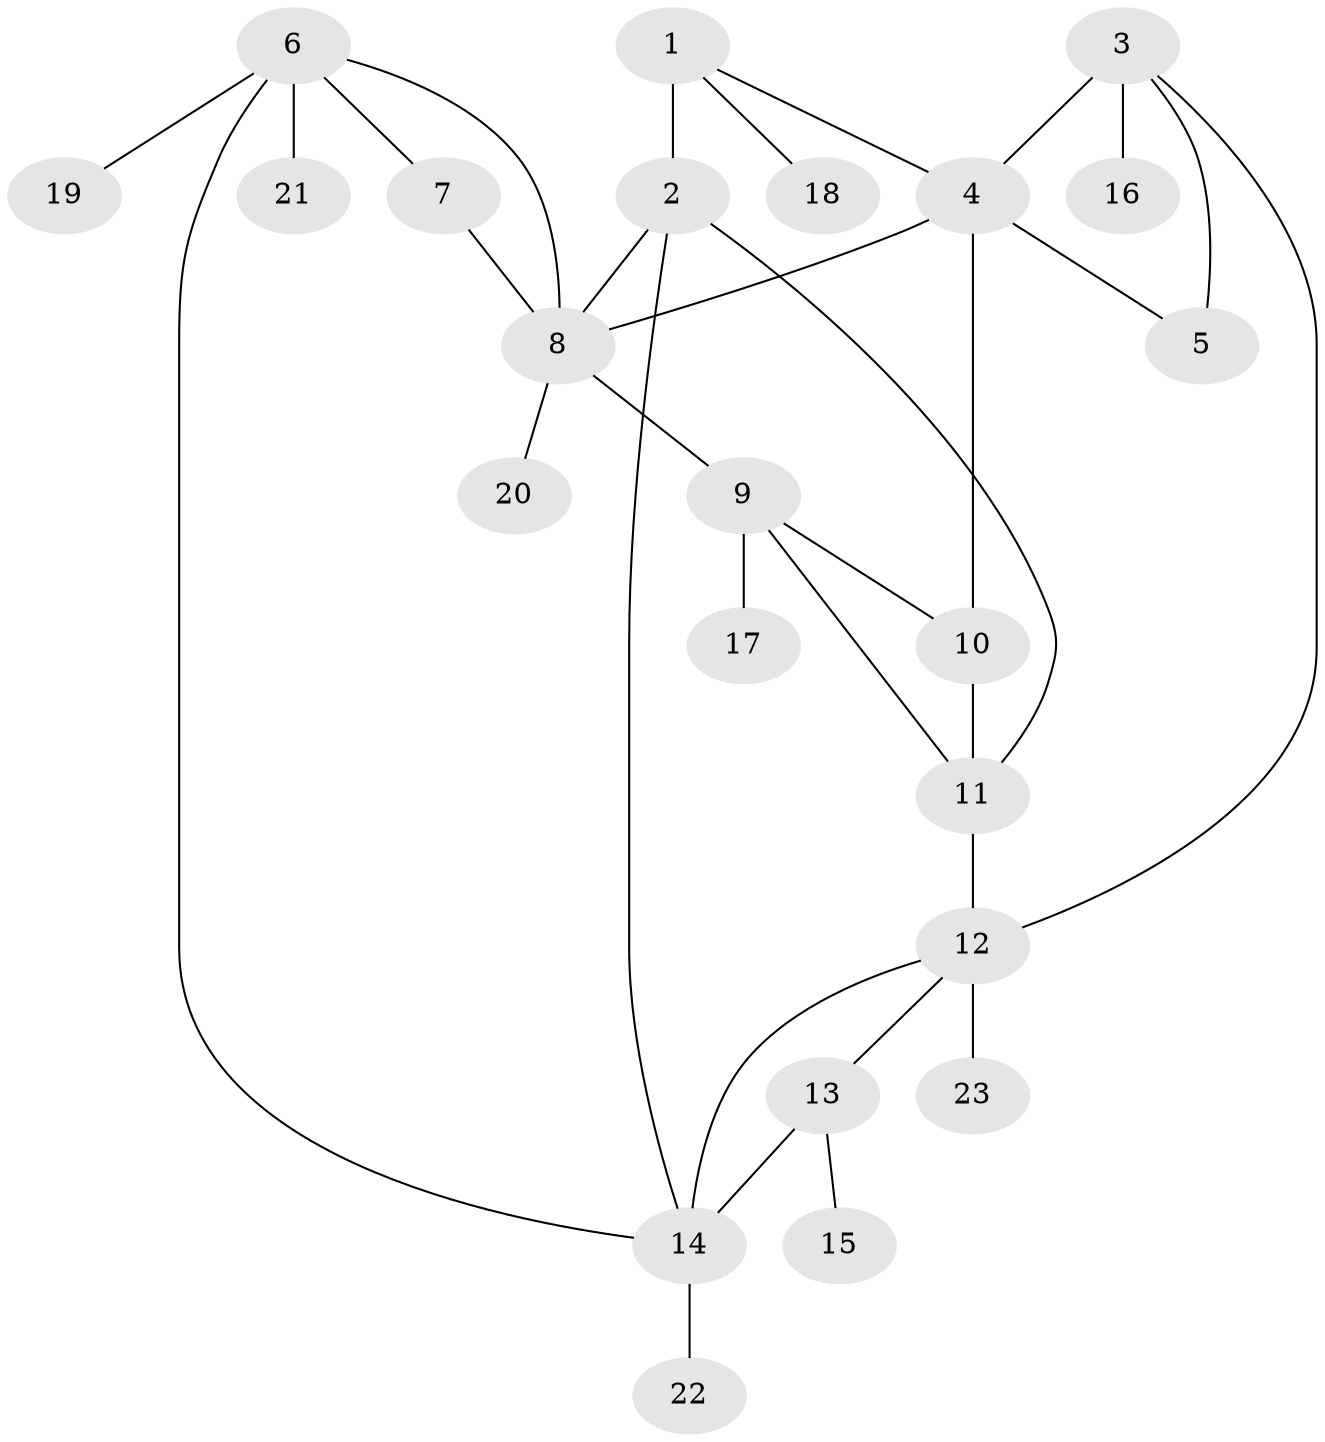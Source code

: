 // original degree distribution, {12: 0.0136986301369863, 3: 0.0684931506849315, 4: 0.0684931506849315, 11: 0.0136986301369863, 6: 0.0410958904109589, 8: 0.0273972602739726, 7: 0.0273972602739726, 1: 0.6575342465753424, 2: 0.0821917808219178}
// Generated by graph-tools (version 1.1) at 2025/52/03/04/25 22:52:28]
// undirected, 23 vertices, 32 edges
graph export_dot {
  node [color=gray90,style=filled];
  1;
  2;
  3;
  4;
  5;
  6;
  7;
  8;
  9;
  10;
  11;
  12;
  13;
  14;
  15;
  16;
  17;
  18;
  19;
  20;
  21;
  22;
  23;
  1 -- 2 [weight=8.0];
  1 -- 4 [weight=1.0];
  1 -- 18 [weight=1.0];
  2 -- 8 [weight=1.0];
  2 -- 11 [weight=1.0];
  2 -- 14 [weight=1.0];
  3 -- 4 [weight=1.0];
  3 -- 5 [weight=1.0];
  3 -- 12 [weight=1.0];
  3 -- 16 [weight=6.0];
  4 -- 5 [weight=1.0];
  4 -- 8 [weight=1.0];
  4 -- 10 [weight=1.0];
  6 -- 7 [weight=1.0];
  6 -- 8 [weight=1.0];
  6 -- 14 [weight=1.0];
  6 -- 19 [weight=1.0];
  6 -- 21 [weight=1.0];
  7 -- 8 [weight=1.0];
  8 -- 9 [weight=3.0];
  8 -- 20 [weight=1.0];
  9 -- 10 [weight=1.0];
  9 -- 11 [weight=1.0];
  9 -- 17 [weight=1.0];
  10 -- 11 [weight=1.0];
  11 -- 12 [weight=1.0];
  12 -- 13 [weight=1.0];
  12 -- 14 [weight=1.0];
  12 -- 23 [weight=1.0];
  13 -- 14 [weight=2.0];
  13 -- 15 [weight=1.0];
  14 -- 22 [weight=1.0];
}
